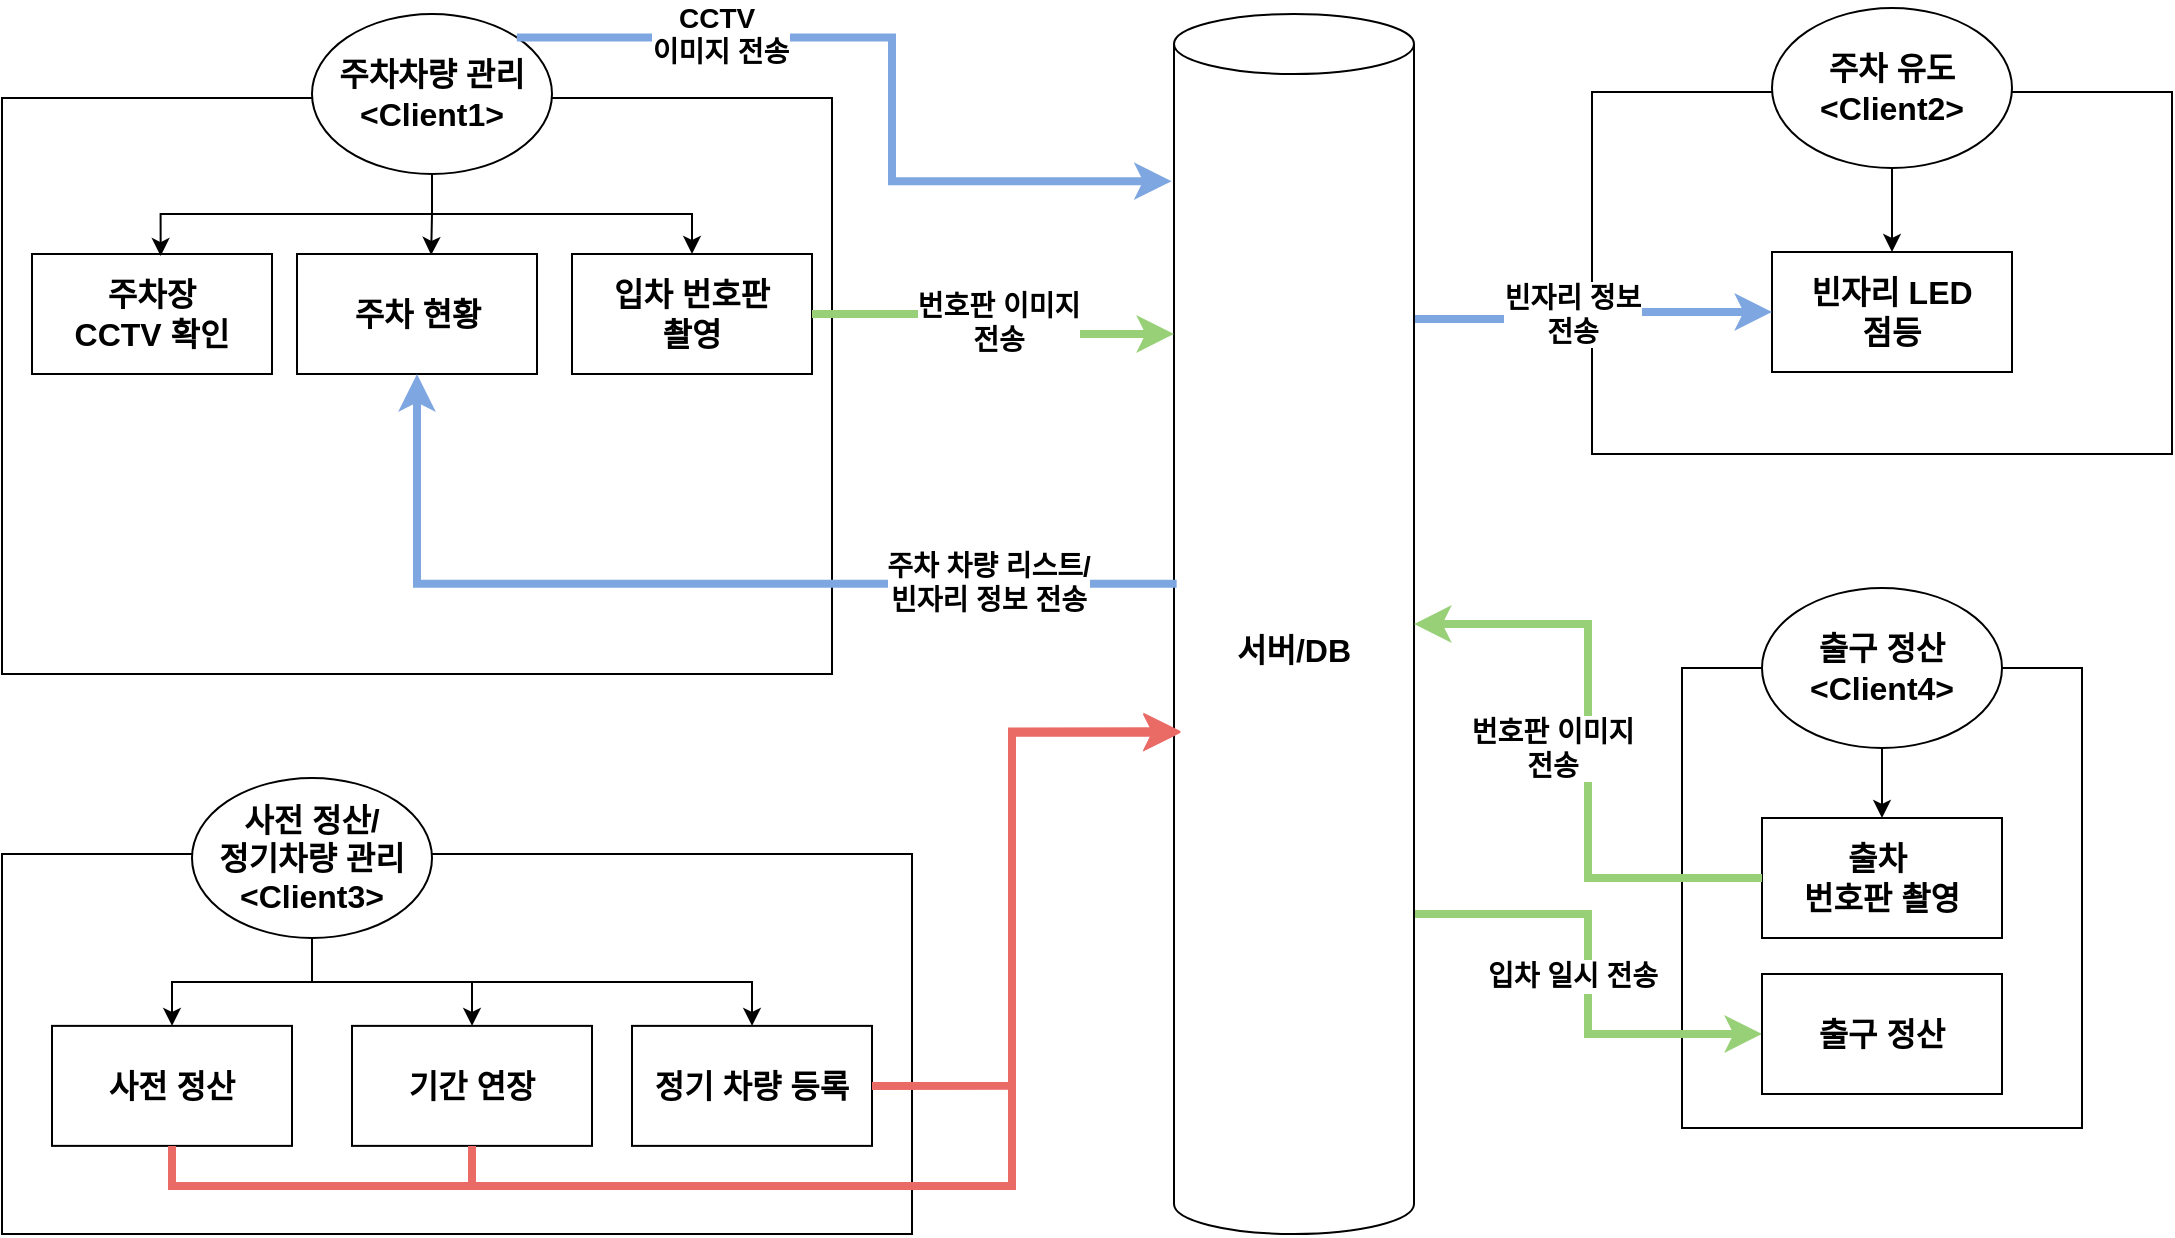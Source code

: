 <mxfile version="26.1.3">
  <diagram name="페이지-1" id="dbYwwTLPK9VRkQ9CyfIC">
    <mxGraphModel dx="1235" dy="661" grid="1" gridSize="10" guides="1" tooltips="1" connect="1" arrows="1" fold="1" page="1" pageScale="1" pageWidth="1169" pageHeight="827" math="0" shadow="0">
      <root>
        <mxCell id="0" />
        <mxCell id="1" parent="0" />
        <mxCell id="gHEAibws2Qc9uieVFiqg-7" value="" style="rounded=0;whiteSpace=wrap;html=1;fillColor=none;" vertex="1" parent="1">
          <mxGeometry x="895" y="387" width="200" height="230" as="geometry" />
        </mxCell>
        <mxCell id="osRu560qxdnYaD5JFzMs-22" value="" style="rounded=0;whiteSpace=wrap;html=1;fillColor=none;" parent="1" vertex="1">
          <mxGeometry x="55" y="102" width="415" height="288" as="geometry" />
        </mxCell>
        <mxCell id="osRu560qxdnYaD5JFzMs-55" value="" style="rounded=0;whiteSpace=wrap;html=1;fillColor=none;" parent="1" vertex="1">
          <mxGeometry x="55" y="480" width="455" height="190" as="geometry" />
        </mxCell>
        <mxCell id="osRu560qxdnYaD5JFzMs-23" value="" style="rounded=0;whiteSpace=wrap;html=1;fillColor=none;" parent="1" vertex="1">
          <mxGeometry x="850" y="99" width="290" height="181" as="geometry" />
        </mxCell>
        <mxCell id="gHEAibws2Qc9uieVFiqg-23" style="edgeStyle=orthogonalEdgeStyle;rounded=0;orthogonalLoop=1;jettySize=auto;html=1;exitX=0.5;exitY=1;exitDx=0;exitDy=0;entryX=0.5;entryY=0;entryDx=0;entryDy=0;" edge="1" parent="1" source="osRu560qxdnYaD5JFzMs-1" target="gHEAibws2Qc9uieVFiqg-19">
          <mxGeometry relative="1" as="geometry" />
        </mxCell>
        <mxCell id="osRu560qxdnYaD5JFzMs-1" value="주차차량 관리&lt;div&gt;&amp;lt;Client1&amp;gt;&lt;/div&gt;" style="ellipse;whiteSpace=wrap;html=1;fontSize=16;fontStyle=1" parent="1" vertex="1">
          <mxGeometry x="210" y="60" width="120" height="80" as="geometry" />
        </mxCell>
        <mxCell id="osRu560qxdnYaD5JFzMs-27" style="edgeStyle=orthogonalEdgeStyle;rounded=0;orthogonalLoop=1;jettySize=auto;html=1;exitX=0.5;exitY=1;exitDx=0;exitDy=0;entryX=0.5;entryY=0;entryDx=0;entryDy=0;" parent="1" source="osRu560qxdnYaD5JFzMs-3" target="osRu560qxdnYaD5JFzMs-24" edge="1">
          <mxGeometry relative="1" as="geometry" />
        </mxCell>
        <mxCell id="osRu560qxdnYaD5JFzMs-3" value="주차 유도&lt;div&gt;&amp;lt;Client2&amp;gt;&lt;/div&gt;" style="ellipse;whiteSpace=wrap;html=1;fontSize=16;fontStyle=1" parent="1" vertex="1">
          <mxGeometry x="940" y="57" width="120" height="80" as="geometry" />
        </mxCell>
        <mxCell id="osRu560qxdnYaD5JFzMs-61" style="edgeStyle=orthogonalEdgeStyle;rounded=0;orthogonalLoop=1;jettySize=auto;html=1;exitX=0.5;exitY=1;exitDx=0;exitDy=0;entryX=0.5;entryY=0;entryDx=0;entryDy=0;" parent="1" source="osRu560qxdnYaD5JFzMs-4" target="osRu560qxdnYaD5JFzMs-60" edge="1">
          <mxGeometry relative="1" as="geometry" />
        </mxCell>
        <mxCell id="osRu560qxdnYaD5JFzMs-72" style="edgeStyle=orthogonalEdgeStyle;rounded=0;orthogonalLoop=1;jettySize=auto;html=1;exitX=0.5;exitY=1;exitDx=0;exitDy=0;entryX=0.5;entryY=0;entryDx=0;entryDy=0;" parent="1" source="osRu560qxdnYaD5JFzMs-4" target="osRu560qxdnYaD5JFzMs-56" edge="1">
          <mxGeometry relative="1" as="geometry" />
        </mxCell>
        <mxCell id="gHEAibws2Qc9uieVFiqg-2" style="edgeStyle=orthogonalEdgeStyle;rounded=0;orthogonalLoop=1;jettySize=auto;html=1;exitX=0.5;exitY=1;exitDx=0;exitDy=0;entryX=0.5;entryY=0;entryDx=0;entryDy=0;" edge="1" parent="1" source="osRu560qxdnYaD5JFzMs-4" target="gHEAibws2Qc9uieVFiqg-1">
          <mxGeometry relative="1" as="geometry" />
        </mxCell>
        <mxCell id="osRu560qxdnYaD5JFzMs-4" value="&lt;div&gt;사전 정산/&lt;/div&gt;정기차량 관리&lt;div&gt;&amp;lt;Client3&amp;gt;&lt;/div&gt;" style="ellipse;whiteSpace=wrap;html=1;fontSize=16;fontStyle=1" parent="1" vertex="1">
          <mxGeometry x="150" y="442" width="120" height="80" as="geometry" />
        </mxCell>
        <mxCell id="osRu560qxdnYaD5JFzMs-24" value="빈자리 LED&lt;div&gt;점등&lt;/div&gt;" style="rounded=0;whiteSpace=wrap;html=1;fontSize=16;fontStyle=1" parent="1" vertex="1">
          <mxGeometry x="940" y="179" width="120" height="60" as="geometry" />
        </mxCell>
        <mxCell id="osRu560qxdnYaD5JFzMs-37" value="주차 현황" style="rounded=0;whiteSpace=wrap;html=1;fontSize=16;fontStyle=1" parent="1" vertex="1">
          <mxGeometry x="202.5" y="180" width="120" height="60" as="geometry" />
        </mxCell>
        <mxCell id="osRu560qxdnYaD5JFzMs-40" value="주차장&lt;div&gt;CCTV 확인&lt;/div&gt;" style="rounded=0;whiteSpace=wrap;html=1;fontSize=16;fontStyle=1" parent="1" vertex="1">
          <mxGeometry x="70" y="180" width="120" height="60" as="geometry" />
        </mxCell>
        <mxCell id="osRu560qxdnYaD5JFzMs-53" style="edgeStyle=orthogonalEdgeStyle;rounded=0;orthogonalLoop=1;jettySize=auto;html=1;exitX=1;exitY=0;exitDx=0;exitDy=152.5;exitPerimeter=0;entryX=0;entryY=0.5;entryDx=0;entryDy=0;strokeWidth=4;strokeColor=#7EA6E0;" parent="1" source="osRu560qxdnYaD5JFzMs-43" target="osRu560qxdnYaD5JFzMs-24" edge="1">
          <mxGeometry relative="1" as="geometry" />
        </mxCell>
        <mxCell id="osRu560qxdnYaD5JFzMs-54" value="빈자리 정보&lt;div&gt;전송&lt;/div&gt;" style="edgeLabel;html=1;align=center;verticalAlign=middle;resizable=0;points=[];fontSize=14;fontStyle=1" parent="osRu560qxdnYaD5JFzMs-53" vertex="1" connectable="0">
          <mxGeometry x="-0.447" y="-4" relative="1" as="geometry">
            <mxPoint x="28" y="-7" as="offset" />
          </mxGeometry>
        </mxCell>
        <mxCell id="gHEAibws2Qc9uieVFiqg-16" style="edgeStyle=orthogonalEdgeStyle;rounded=0;orthogonalLoop=1;jettySize=auto;html=1;exitX=1;exitY=0;exitDx=0;exitDy=450;exitPerimeter=0;entryX=0;entryY=0.5;entryDx=0;entryDy=0;strokeWidth=4;strokeColor=#97D077;" edge="1" parent="1" source="osRu560qxdnYaD5JFzMs-43" target="gHEAibws2Qc9uieVFiqg-15">
          <mxGeometry relative="1" as="geometry" />
        </mxCell>
        <mxCell id="gHEAibws2Qc9uieVFiqg-17" value="입차 일시 전송" style="edgeLabel;html=1;align=center;verticalAlign=middle;resizable=0;points=[];fontSize=14;fontStyle=1" vertex="1" connectable="0" parent="gHEAibws2Qc9uieVFiqg-16">
          <mxGeometry x="-0.073" y="-1" relative="1" as="geometry">
            <mxPoint x="-7" y="9" as="offset" />
          </mxGeometry>
        </mxCell>
        <mxCell id="osRu560qxdnYaD5JFzMs-43" value="서버/DB" style="shape=cylinder3;whiteSpace=wrap;html=1;boundedLbl=1;backgroundOutline=1;size=15;fontSize=16;fontStyle=1" parent="1" vertex="1">
          <mxGeometry x="641" y="60" width="120" height="610" as="geometry" />
        </mxCell>
        <mxCell id="osRu560qxdnYaD5JFzMs-56" value="기간 연장" style="rounded=0;whiteSpace=wrap;html=1;fontSize=16;fontStyle=1" parent="1" vertex="1">
          <mxGeometry x="230" y="565.94" width="120" height="60" as="geometry" />
        </mxCell>
        <mxCell id="osRu560qxdnYaD5JFzMs-58" style="edgeStyle=orthogonalEdgeStyle;rounded=0;orthogonalLoop=1;jettySize=auto;html=1;exitX=1;exitY=0;exitDx=0;exitDy=0;entryX=-0.01;entryY=0.137;entryDx=0;entryDy=0;entryPerimeter=0;strokeWidth=4;strokeColor=#7EA6E0;" parent="1" source="osRu560qxdnYaD5JFzMs-1" target="osRu560qxdnYaD5JFzMs-43" edge="1">
          <mxGeometry relative="1" as="geometry">
            <Array as="points">
              <mxPoint x="500" y="72" />
              <mxPoint x="500" y="144" />
            </Array>
          </mxGeometry>
        </mxCell>
        <mxCell id="osRu560qxdnYaD5JFzMs-59" value="CCTV&amp;nbsp;&lt;div&gt;이미지 전송&lt;/div&gt;" style="edgeLabel;html=1;align=center;verticalAlign=middle;resizable=0;points=[];fontSize=14;fontStyle=1" parent="osRu560qxdnYaD5JFzMs-58" vertex="1" connectable="0">
          <mxGeometry x="-0.217" y="-1" relative="1" as="geometry">
            <mxPoint x="-55" y="-3" as="offset" />
          </mxGeometry>
        </mxCell>
        <mxCell id="osRu560qxdnYaD5JFzMs-60" value="정기 차량 등록" style="rounded=0;whiteSpace=wrap;html=1;fontSize=16;fontStyle=1" parent="1" vertex="1">
          <mxGeometry x="370" y="565.94" width="120" height="60" as="geometry" />
        </mxCell>
        <mxCell id="osRu560qxdnYaD5JFzMs-62" style="edgeStyle=orthogonalEdgeStyle;rounded=0;orthogonalLoop=1;jettySize=auto;html=1;exitX=1;exitY=0.5;exitDx=0;exitDy=0;entryX=0.029;entryY=0.588;entryDx=0;entryDy=0;entryPerimeter=0;strokeWidth=4;strokeColor=#EA6B66;" parent="1" source="osRu560qxdnYaD5JFzMs-60" target="osRu560qxdnYaD5JFzMs-43" edge="1">
          <mxGeometry relative="1" as="geometry">
            <mxPoint x="801" y="460.0" as="targetPoint" />
            <Array as="points">
              <mxPoint x="560" y="596" />
              <mxPoint x="560" y="419" />
            </Array>
          </mxGeometry>
        </mxCell>
        <mxCell id="osRu560qxdnYaD5JFzMs-70" style="edgeStyle=orthogonalEdgeStyle;rounded=0;orthogonalLoop=1;jettySize=auto;html=1;exitX=0.5;exitY=1;exitDx=0;exitDy=0;entryX=0.011;entryY=0.467;entryDx=0;entryDy=0;entryPerimeter=0;startArrow=classic;startFill=1;endArrow=none;strokeWidth=4;strokeColor=#7EA6E0;" parent="1" source="osRu560qxdnYaD5JFzMs-37" target="osRu560qxdnYaD5JFzMs-43" edge="1">
          <mxGeometry relative="1" as="geometry" />
        </mxCell>
        <mxCell id="osRu560qxdnYaD5JFzMs-71" value="주차 차량&amp;nbsp;&lt;span style=&quot;background-color: light-dark(#ffffff, var(--ge-dark-color, #121212)); color: light-dark(rgb(0, 0, 0), rgb(255, 255, 255));&quot;&gt;리스트/&lt;/span&gt;&lt;div&gt;&lt;span style=&quot;background-color: light-dark(#ffffff, var(--ge-dark-color, #121212)); color: light-dark(rgb(0, 0, 0), rgb(255, 255, 255));&quot;&gt;빈자리 정보 전송&lt;/span&gt;&lt;/div&gt;" style="edgeLabel;html=1;align=center;verticalAlign=middle;resizable=0;points=[];fontSize=14;fontStyle=1" parent="osRu560qxdnYaD5JFzMs-70" vertex="1" connectable="0">
          <mxGeometry x="0.522" y="-1" relative="1" as="geometry">
            <mxPoint x="21" y="-2" as="offset" />
          </mxGeometry>
        </mxCell>
        <mxCell id="gHEAibws2Qc9uieVFiqg-1" value="사전 정산" style="rounded=0;whiteSpace=wrap;html=1;fontSize=16;fontStyle=1" vertex="1" parent="1">
          <mxGeometry x="80" y="565.94" width="120" height="60" as="geometry" />
        </mxCell>
        <mxCell id="gHEAibws2Qc9uieVFiqg-3" style="edgeStyle=orthogonalEdgeStyle;rounded=0;orthogonalLoop=1;jettySize=auto;html=1;exitX=0.5;exitY=1;exitDx=0;exitDy=0;entryX=0.028;entryY=0.589;entryDx=0;entryDy=0;entryPerimeter=0;strokeWidth=4;strokeColor=#EA6B66;" edge="1" parent="1" source="gHEAibws2Qc9uieVFiqg-1" target="osRu560qxdnYaD5JFzMs-43">
          <mxGeometry relative="1" as="geometry">
            <Array as="points">
              <mxPoint x="140" y="646" />
              <mxPoint x="560" y="646" />
              <mxPoint x="560" y="419" />
            </Array>
          </mxGeometry>
        </mxCell>
        <mxCell id="gHEAibws2Qc9uieVFiqg-4" style="edgeStyle=orthogonalEdgeStyle;rounded=0;orthogonalLoop=1;jettySize=auto;html=1;exitX=0.5;exitY=1;exitDx=0;exitDy=0;entryX=0.028;entryY=0.589;entryDx=0;entryDy=0;entryPerimeter=0;strokeWidth=4;strokeColor=#EA6B66;" edge="1" parent="1" source="osRu560qxdnYaD5JFzMs-56" target="osRu560qxdnYaD5JFzMs-43">
          <mxGeometry relative="1" as="geometry">
            <Array as="points">
              <mxPoint x="290" y="646" />
              <mxPoint x="560" y="646" />
              <mxPoint x="560" y="419" />
            </Array>
          </mxGeometry>
        </mxCell>
        <mxCell id="gHEAibws2Qc9uieVFiqg-9" style="edgeStyle=orthogonalEdgeStyle;rounded=0;orthogonalLoop=1;jettySize=auto;html=1;exitX=0.5;exitY=1;exitDx=0;exitDy=0;entryX=0.5;entryY=0;entryDx=0;entryDy=0;" edge="1" parent="1" source="gHEAibws2Qc9uieVFiqg-5" target="gHEAibws2Qc9uieVFiqg-8">
          <mxGeometry relative="1" as="geometry" />
        </mxCell>
        <mxCell id="gHEAibws2Qc9uieVFiqg-5" value="출구 정산&lt;div&gt;&amp;lt;Client4&amp;gt;&lt;/div&gt;" style="ellipse;whiteSpace=wrap;html=1;fontSize=16;fontStyle=1" vertex="1" parent="1">
          <mxGeometry x="935" y="347" width="120" height="80" as="geometry" />
        </mxCell>
        <mxCell id="gHEAibws2Qc9uieVFiqg-8" value="출차&amp;nbsp;&lt;div&gt;번호판 촬영&lt;/div&gt;" style="rounded=0;whiteSpace=wrap;html=1;fontSize=16;fontStyle=1" vertex="1" parent="1">
          <mxGeometry x="935" y="462" width="120" height="60" as="geometry" />
        </mxCell>
        <mxCell id="gHEAibws2Qc9uieVFiqg-13" style="edgeStyle=orthogonalEdgeStyle;rounded=0;orthogonalLoop=1;jettySize=auto;html=1;exitX=0;exitY=0.5;exitDx=0;exitDy=0;entryX=1;entryY=0.5;entryDx=0;entryDy=0;entryPerimeter=0;strokeWidth=4;strokeColor=#97D077;" edge="1" parent="1" source="gHEAibws2Qc9uieVFiqg-8" target="osRu560qxdnYaD5JFzMs-43">
          <mxGeometry relative="1" as="geometry" />
        </mxCell>
        <mxCell id="gHEAibws2Qc9uieVFiqg-14" value="번호판 이미지&lt;div&gt;전송&lt;/div&gt;" style="edgeLabel;html=1;align=center;verticalAlign=middle;resizable=0;points=[];fontSize=14;fontStyle=1" vertex="1" connectable="0" parent="gHEAibws2Qc9uieVFiqg-13">
          <mxGeometry x="0.105" y="-3" relative="1" as="geometry">
            <mxPoint x="-21" y="14" as="offset" />
          </mxGeometry>
        </mxCell>
        <mxCell id="gHEAibws2Qc9uieVFiqg-15" value="출구 정산" style="rounded=0;whiteSpace=wrap;html=1;fontStyle=1;fontSize=16;" vertex="1" parent="1">
          <mxGeometry x="935" y="540" width="120" height="60" as="geometry" />
        </mxCell>
        <mxCell id="gHEAibws2Qc9uieVFiqg-19" value="입차 번호판&lt;div&gt;촬영&lt;/div&gt;" style="rounded=0;whiteSpace=wrap;html=1;fontSize=16;fontStyle=1" vertex="1" parent="1">
          <mxGeometry x="340" y="180" width="120" height="60" as="geometry" />
        </mxCell>
        <mxCell id="gHEAibws2Qc9uieVFiqg-21" style="edgeStyle=orthogonalEdgeStyle;rounded=0;orthogonalLoop=1;jettySize=auto;html=1;exitX=0.5;exitY=1;exitDx=0;exitDy=0;entryX=0.559;entryY=0.008;entryDx=0;entryDy=0;entryPerimeter=0;" edge="1" parent="1" source="osRu560qxdnYaD5JFzMs-1" target="osRu560qxdnYaD5JFzMs-37">
          <mxGeometry relative="1" as="geometry" />
        </mxCell>
        <mxCell id="gHEAibws2Qc9uieVFiqg-22" style="edgeStyle=orthogonalEdgeStyle;rounded=0;orthogonalLoop=1;jettySize=auto;html=1;exitX=0.5;exitY=1;exitDx=0;exitDy=0;entryX=0.536;entryY=0.017;entryDx=0;entryDy=0;entryPerimeter=0;" edge="1" parent="1" source="osRu560qxdnYaD5JFzMs-1" target="osRu560qxdnYaD5JFzMs-40">
          <mxGeometry relative="1" as="geometry" />
        </mxCell>
        <mxCell id="gHEAibws2Qc9uieVFiqg-24" style="edgeStyle=orthogonalEdgeStyle;rounded=0;orthogonalLoop=1;jettySize=auto;html=1;exitX=1;exitY=0.5;exitDx=0;exitDy=0;entryX=0;entryY=0;entryDx=0;entryDy=160;entryPerimeter=0;strokeWidth=4;strokeColor=#97D077;" edge="1" parent="1" source="gHEAibws2Qc9uieVFiqg-19" target="osRu560qxdnYaD5JFzMs-43">
          <mxGeometry relative="1" as="geometry" />
        </mxCell>
        <mxCell id="gHEAibws2Qc9uieVFiqg-25" value="번호판 이미지&lt;div&gt;전송&lt;/div&gt;" style="edgeLabel;html=1;align=center;verticalAlign=middle;resizable=0;points=[];fontSize=14;fontStyle=1" vertex="1" connectable="0" parent="gHEAibws2Qc9uieVFiqg-24">
          <mxGeometry x="-0.015" y="2" relative="1" as="geometry">
            <mxPoint as="offset" />
          </mxGeometry>
        </mxCell>
      </root>
    </mxGraphModel>
  </diagram>
</mxfile>
